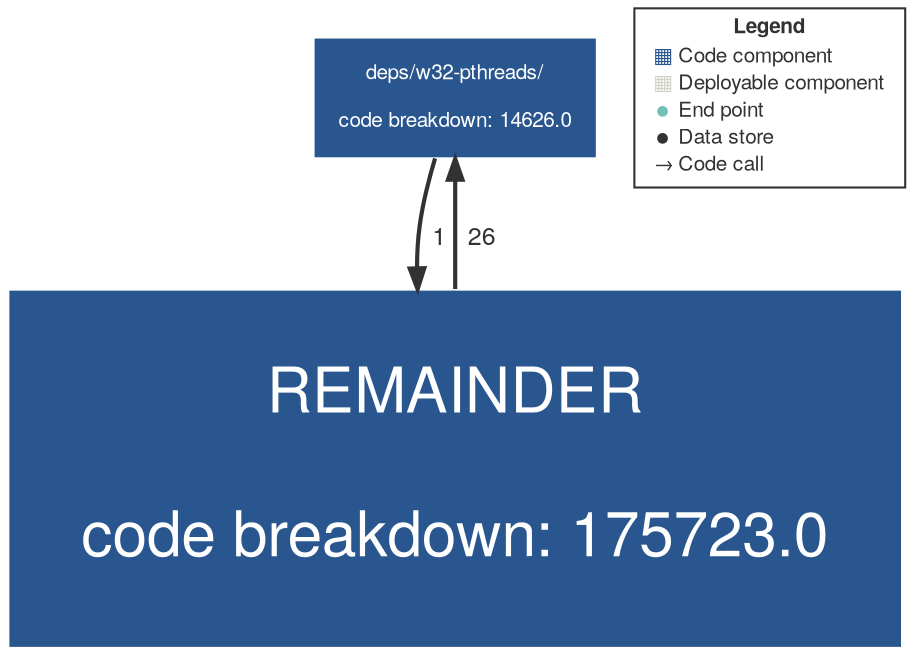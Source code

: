 digraph "Graph" {
compound=true
rankdir=TD
"deps/w32-pthreads/@NOT_DEPLOYED" [ shape="box" style="filled" fillcolor="#2A568F" penwidth="1" color="#FFFFFF" fontname="Helvetica Neue" fontcolor="#FFFFFF" fontsize="10" margin="0.16" label="deps/w32-pthreads/

code breakdown: 14626.0" ]
"REMAINDER@NOT_DEPLOYED" [ shape="box" style="filled" fillcolor="#2A568F" penwidth="1" color="#FFFFFF" fontname="Helvetica Neue" fontcolor="#FFFFFF" fontsize="30" margin="0.48" label="REMAINDER

code breakdown: 175723.0" ]
"deps/w32-pthreads/@NOT_DEPLOYED" -> "REMAINDER@NOT_DEPLOYED" [ penwidth="2" color="#323232" fontcolor="#323232" fontname="Helvetica Neue" fontsize="12" label="  1" ]
"REMAINDER@NOT_DEPLOYED" -> "deps/w32-pthreads/@NOT_DEPLOYED" [ penwidth="2" color="#323232" fontcolor="#323232" fontname="Helvetica Neue" fontsize="12" label="  26" ]
"LEGEND" [ shape="box" style="filled" fillcolor="#FFFFFF" penwidth="1" color="#323232" fontname="Helvetica Neue" fontcolor="#323232" fontsize="10" label=<<TABLE BORDER="0" CELLPADDING="1" CELLSPACING="0">
<TR><TD COLSPAN="2"><B>Legend</B></TD></TR>
<TR><TD><FONT COLOR="#2A568F">&#9638;</FONT></TD><TD ALIGN="left">Code component</TD></TR>
<TR><TD><FONT COLOR="#D2D1C7">&#9638;</FONT></TD><TD ALIGN="left">Deployable component</TD></TR>
<TR><TD><FONT COLOR="#72C0B4">&#9679;</FONT></TD><TD ALIGN="left">End point</TD></TR>
<TR><TD><FONT COLOR="#323232">&#9679;</FONT></TD><TD ALIGN="left">Data store</TD></TR>
<TR><TD><FONT COLOR="#323232">&rarr;</FONT></TD><TD ALIGN="left">Code call</TD></TR>
</TABLE>
>  ]
}
